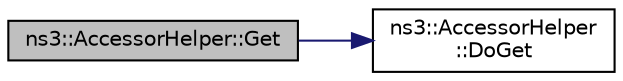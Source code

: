 digraph "ns3::AccessorHelper::Get"
{
 // LATEX_PDF_SIZE
  edge [fontname="Helvetica",fontsize="10",labelfontname="Helvetica",labelfontsize="10"];
  node [fontname="Helvetica",fontsize="10",shape=record];
  rankdir="LR";
  Node1 [label="ns3::AccessorHelper::Get",height=0.2,width=0.4,color="black", fillcolor="grey75", style="filled", fontcolor="black",tooltip="Get the value of the underlying member into the AttributeValue."];
  Node1 -> Node2 [color="midnightblue",fontsize="10",style="solid",fontname="Helvetica"];
  Node2 [label="ns3::AccessorHelper\l::DoGet",height=0.2,width=0.4,color="black", fillcolor="white", style="filled",URL="$classns3_1_1_accessor_helper.html#a872dc9e177b8c048899dde1656ed73e4",tooltip="Getter implementation."];
}
